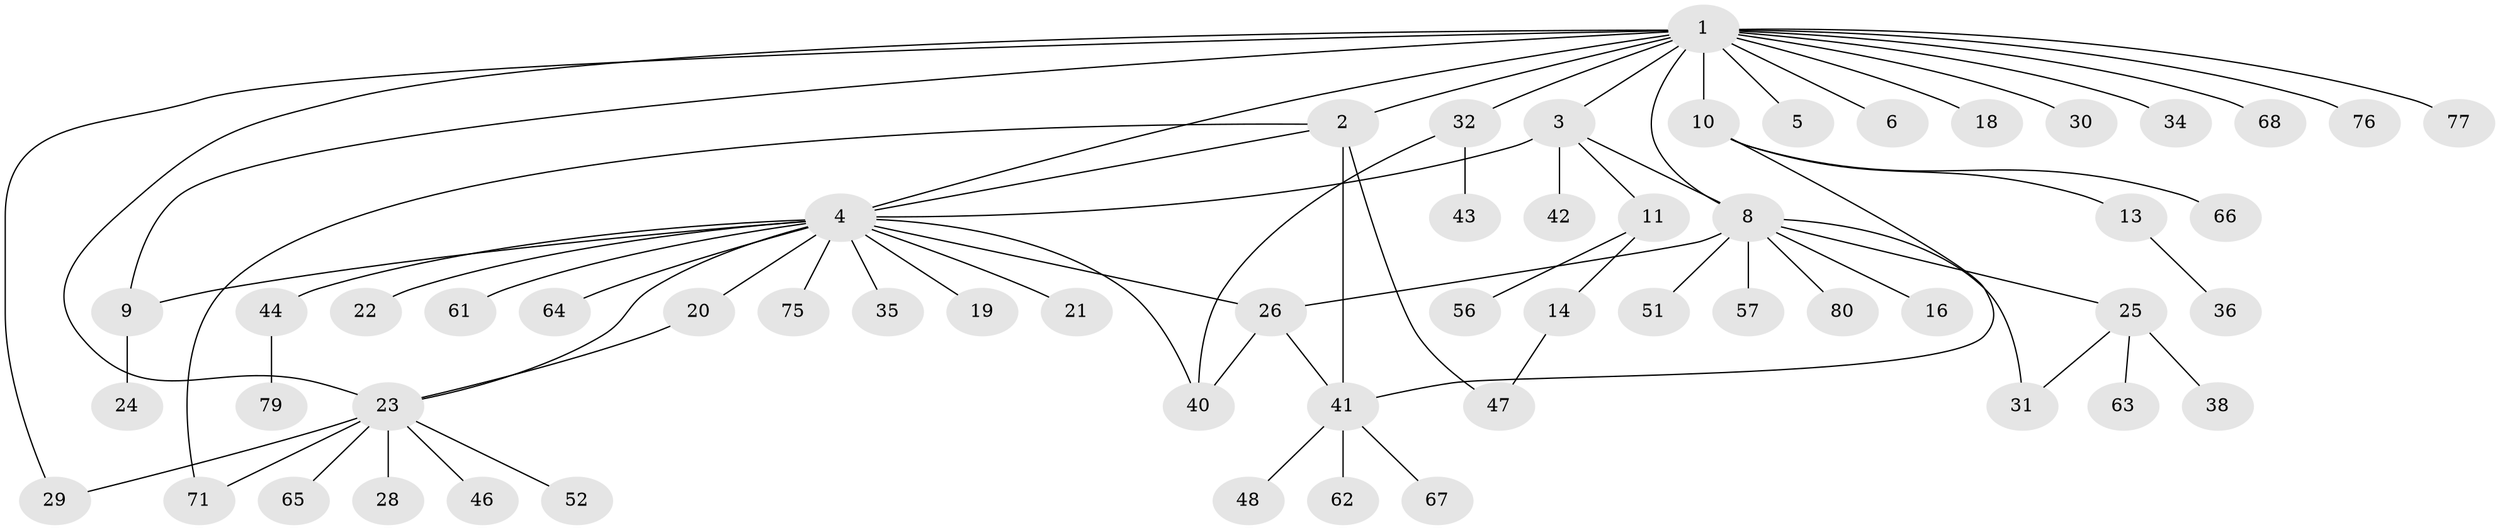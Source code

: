// Generated by graph-tools (version 1.1) at 2025/23/03/03/25 07:23:51]
// undirected, 57 vertices, 71 edges
graph export_dot {
graph [start="1"]
  node [color=gray90,style=filled];
  1 [super="+27"];
  2 [super="+7"];
  3 [super="+74"];
  4 [super="+15"];
  5;
  6;
  8 [super="+49"];
  9 [super="+12"];
  10 [super="+33"];
  11 [super="+17"];
  13 [super="+37"];
  14 [super="+69"];
  16 [super="+78"];
  18;
  19;
  20;
  21 [super="+50"];
  22 [super="+54"];
  23 [super="+72"];
  24;
  25 [super="+39"];
  26;
  28;
  29 [super="+60"];
  30 [super="+73"];
  31;
  32 [super="+59"];
  34;
  35;
  36;
  38;
  40;
  41 [super="+70"];
  42;
  43 [super="+45"];
  44;
  46 [super="+55"];
  47 [super="+58"];
  48 [super="+53"];
  51;
  52;
  56;
  57;
  61;
  62;
  63;
  64;
  65;
  66;
  67;
  68;
  71;
  75;
  76;
  77;
  79;
  80;
  1 -- 2;
  1 -- 3;
  1 -- 4;
  1 -- 5;
  1 -- 6;
  1 -- 9;
  1 -- 10;
  1 -- 18;
  1 -- 23;
  1 -- 29;
  1 -- 30;
  1 -- 32;
  1 -- 34;
  1 -- 68;
  1 -- 76;
  1 -- 77;
  1 -- 8;
  2 -- 47;
  2 -- 41;
  2 -- 4;
  2 -- 71;
  3 -- 4;
  3 -- 8;
  3 -- 11;
  3 -- 42;
  4 -- 19;
  4 -- 20;
  4 -- 26;
  4 -- 35;
  4 -- 64;
  4 -- 40;
  4 -- 75;
  4 -- 44;
  4 -- 21;
  4 -- 22;
  4 -- 23;
  4 -- 61;
  4 -- 9;
  8 -- 16;
  8 -- 25;
  8 -- 26;
  8 -- 31;
  8 -- 51;
  8 -- 80;
  8 -- 57;
  9 -- 24;
  10 -- 13;
  10 -- 41;
  10 -- 66;
  11 -- 14;
  11 -- 56;
  13 -- 36;
  14 -- 47;
  20 -- 23;
  23 -- 28;
  23 -- 46;
  23 -- 52;
  23 -- 65;
  23 -- 71;
  23 -- 29;
  25 -- 31;
  25 -- 38;
  25 -- 63;
  26 -- 40;
  26 -- 41;
  32 -- 40;
  32 -- 43;
  41 -- 48;
  41 -- 62;
  41 -- 67;
  44 -- 79;
}
